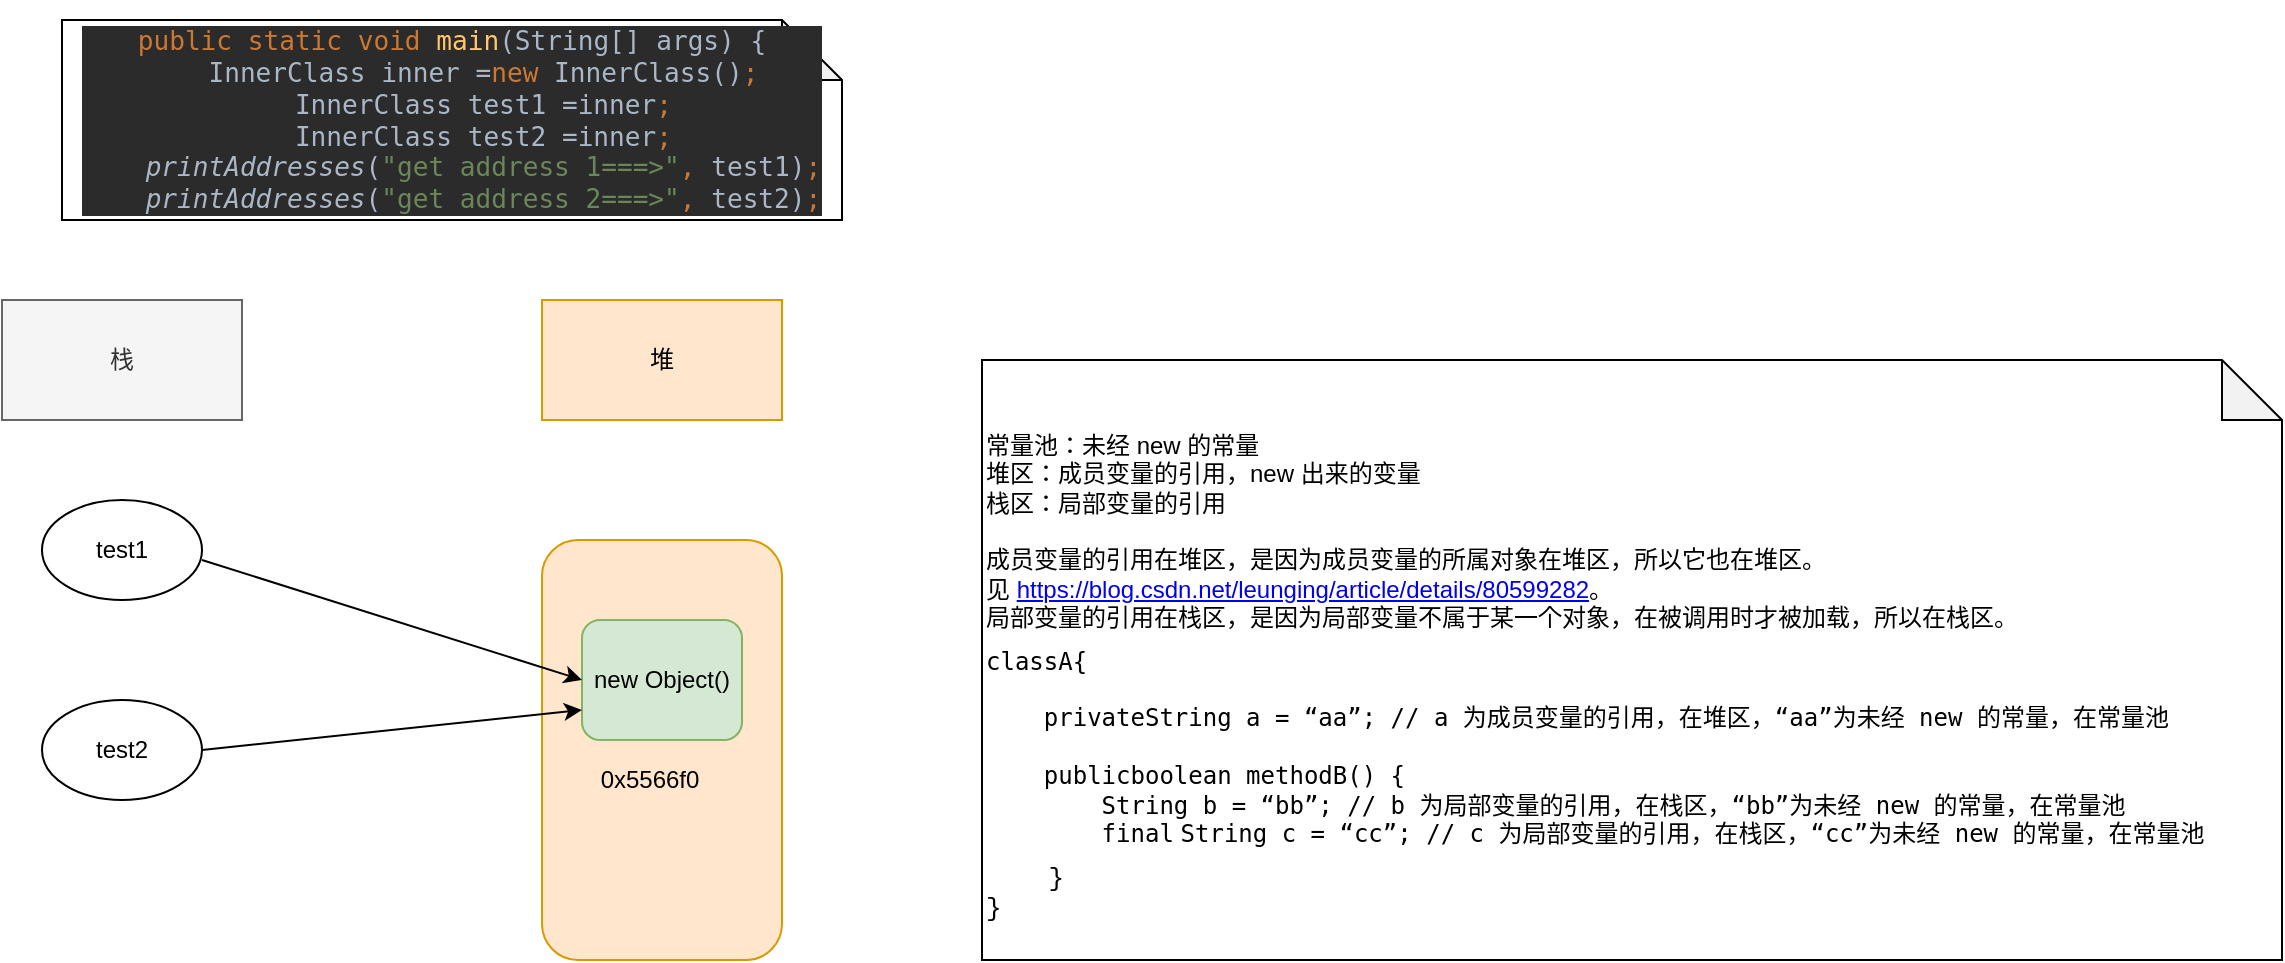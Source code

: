 <mxfile version="14.5.10" type="github"><diagram id="aO3aE-qp0x0GSmtwyqZa" name="第 1 页"><mxGraphModel dx="901" dy="588" grid="1" gridSize="10" guides="1" tooltips="1" connect="1" arrows="1" fold="1" page="1" pageScale="1" pageWidth="827" pageHeight="1169" math="0" shadow="0"><root><mxCell id="0"/><mxCell id="1" parent="0"/><mxCell id="f5aYokCF1OQvuOD5K8q7-1" value="栈" style="rounded=0;whiteSpace=wrap;html=1;fillColor=#f5f5f5;strokeColor=#666666;fontColor=#333333;" vertex="1" parent="1"><mxGeometry x="90" y="150" width="120" height="60" as="geometry"/></mxCell><mxCell id="f5aYokCF1OQvuOD5K8q7-2" value="堆" style="rounded=0;whiteSpace=wrap;html=1;fillColor=#ffe6cc;strokeColor=#d79b00;" vertex="1" parent="1"><mxGeometry x="360" y="150" width="120" height="60" as="geometry"/></mxCell><mxCell id="f5aYokCF1OQvuOD5K8q7-4" value="" style="rounded=1;whiteSpace=wrap;html=1;fillColor=#ffe6cc;strokeColor=#d79b00;" vertex="1" parent="1"><mxGeometry x="360" y="270" width="120" height="210" as="geometry"/></mxCell><mxCell id="f5aYokCF1OQvuOD5K8q7-5" value="new Object()" style="rounded=1;whiteSpace=wrap;html=1;fillColor=#d5e8d4;strokeColor=#82b366;" vertex="1" parent="1"><mxGeometry x="380" y="310" width="80" height="60" as="geometry"/></mxCell><mxCell id="f5aYokCF1OQvuOD5K8q7-6" value="0x5566f0" style="text;html=1;strokeColor=none;fillColor=none;align=center;verticalAlign=middle;whiteSpace=wrap;rounded=0;" vertex="1" parent="1"><mxGeometry x="394" y="380" width="40" height="20" as="geometry"/></mxCell><mxCell id="f5aYokCF1OQvuOD5K8q7-7" value="&lt;br&gt;&lt;br&gt;&lt;div style=&quot;vertical-align: baseline&quot;&gt;常量池：未经 new 的常量  &lt;/div&gt; &lt;div style=&quot;vertical-align: baseline&quot;&gt;  堆区：成员变量的引用，new 出来的变量  &lt;/div&gt; &lt;div style=&quot;vertical-align: baseline&quot;&gt;  栈区：局部变量的引用  &lt;/div&gt; &lt;div style=&quot;vertical-align: baseline&quot;&gt;  &lt;br&gt; &lt;/div&gt; &lt;div style=&quot;vertical-align: baseline&quot;&gt;  成员变量的引用在堆区，是因为成员变量的所属对象在堆区，所以它也在堆区。见&amp;nbsp;&lt;a href=&quot;https://blog.csdn.net/leunging/article/details/80599282&quot; target=&quot;_blank&quot;&gt;https://blog.csdn.net/leunging/article/details/80599282&lt;/a&gt;。 &lt;/div&gt; &lt;div style=&quot;vertical-align: baseline&quot;&gt;  局部变量的引用在栈区，是因为局部变量不属于某一个对象，在被调用时才被加载，所以在栈区。&lt;/div&gt;&lt;div&gt;&lt;div id=&quot;highlighter_938228500350&quot; class=&quot;nc-syntaxhighlighter&quot;&gt;&lt;div class=&quot;syntaxhighlighter  java&quot;&gt;&lt;table border=&quot;0&quot; cellpadding=&quot;0&quot; cellspacing=&quot;0&quot;&gt;&lt;tbody&gt;&lt;tr&gt;&lt;td class=&quot;gutter&quot;&gt;&lt;div class=&quot;line number1 index0 alt2&quot;&gt;&lt;br&gt;&lt;/div&gt;&lt;div class=&quot;line number2 index1 alt1&quot;&gt;&lt;br&gt;&lt;/div&gt;&lt;div class=&quot;line number3 index2 alt2&quot;&gt;&lt;br&gt;&lt;/div&gt;&lt;div class=&quot;line number5 index4 alt2&quot;&gt;&lt;br&gt;&lt;/div&gt;&lt;div class=&quot;line number6 index5 alt1&quot;&gt;&lt;br&gt;&lt;/div&gt;&lt;div class=&quot;line number7 index6 alt2&quot;&gt;&lt;br&gt;&lt;/div&gt;&lt;div class=&quot;line number8 index7 alt1&quot;&gt;&lt;br&gt;&lt;/div&gt;&lt;div class=&quot;line number9 index8 alt2&quot;&gt;&lt;br&gt;&lt;/div&gt;&lt;/td&gt;&lt;td class=&quot;code&quot;&gt;&lt;div class=&quot;container&quot;&gt;&lt;div class=&quot;line number1 index0 alt2&quot;&gt;&lt;code class=&quot;java plain&quot;&gt;classA{&lt;/code&gt;&lt;/div&gt;&lt;div class=&quot;line number2 index1 alt1&quot;&gt;&amp;nbsp;&lt;/div&gt;&lt;div class=&quot;line number3 index2 alt2&quot;&gt;&lt;code class=&quot;java spaces&quot;&gt;&amp;nbsp;&amp;nbsp;&amp;nbsp;&amp;nbsp;&lt;/code&gt;&lt;code class=&quot;java plain&quot;&gt;privateString a = “aa”; &lt;/code&gt;&lt;code class=&quot;java comments&quot;&gt;// a 为成员变量的引用，在堆区，“aa”为未经 new 的常量，在常量池&lt;/code&gt;&lt;/div&gt;&lt;div class=&quot;line number4 index3 alt1&quot;&gt;&amp;nbsp;&lt;/div&gt;&lt;div class=&quot;line number5 index4 alt2&quot;&gt;&lt;code class=&quot;java spaces&quot;&gt;&amp;nbsp;&amp;nbsp;&amp;nbsp;&amp;nbsp;&lt;/code&gt;&lt;code class=&quot;java plain&quot;&gt;publicboolean methodB() {&lt;/code&gt;&lt;/div&gt;&lt;div class=&quot;line number6 index5 alt1&quot;&gt;&lt;code class=&quot;java spaces&quot;&gt;&amp;nbsp;&amp;nbsp;&amp;nbsp;&amp;nbsp;&amp;nbsp;&amp;nbsp;&amp;nbsp;&amp;nbsp;&lt;/code&gt;&lt;code class=&quot;java plain&quot;&gt;String b = “bb”; &lt;/code&gt;&lt;code class=&quot;java comments&quot;&gt;// b 为局部变量的引用，在栈区，“bb”为未经 new 的常量，在常量池&lt;/code&gt;&lt;/div&gt;&lt;div class=&quot;line number7 index6 alt2&quot;&gt;&lt;code class=&quot;java spaces&quot;&gt;&amp;nbsp;&amp;nbsp;&amp;nbsp;&amp;nbsp;&amp;nbsp;&amp;nbsp;&amp;nbsp;&amp;nbsp;&lt;/code&gt;&lt;code class=&quot;java keyword&quot;&gt;final&lt;/code&gt; &lt;code class=&quot;java plain&quot;&gt;String c = “cc”; &lt;/code&gt;&lt;code class=&quot;java comments&quot;&gt;// c 为局部变量的引用，在栈区，“cc”为未经 new 的常量，在常量池&lt;/code&gt;&lt;/div&gt;&lt;/div&gt;&lt;/td&gt;&lt;/tr&gt;&lt;/tbody&gt;&lt;/table&gt;&lt;span style=&quot;font-family: &amp;#34;monaco&amp;#34; , &amp;#34;menlo&amp;#34; , &amp;#34;consolas&amp;#34; , &amp;#34;courier new&amp;#34; , monospace ; font-size: 13px ; background-color: rgb(255 , 255 , 255)&quot;&gt;&amp;nbsp; &amp;nbsp; }&lt;/span&gt;&lt;br&gt;&lt;/div&gt;&lt;div class=&quot;syntaxhighlighter  java&quot;&gt;&lt;span style=&quot;font-family: &amp;#34;monaco&amp;#34; , &amp;#34;menlo&amp;#34; , &amp;#34;consolas&amp;#34; , &amp;#34;courier new&amp;#34; , monospace ; font-size: 13px ; background-color: rgb(255 , 255 , 255)&quot;&gt;}&lt;/span&gt;&lt;span style=&quot;font-family: &amp;#34;monaco&amp;#34; , &amp;#34;menlo&amp;#34; , &amp;#34;consolas&amp;#34; , &amp;#34;courier new&amp;#34; , monospace ; font-size: 13px ; background-color: rgb(255 , 255 , 255)&quot;&gt;&lt;br&gt;&lt;/span&gt;&lt;/div&gt;&lt;/div&gt;&lt;/div&gt;" style="shape=note;whiteSpace=wrap;html=1;backgroundOutline=1;darkOpacity=0.05;align=left;verticalAlign=top;" vertex="1" parent="1"><mxGeometry x="580" y="180" width="650" height="300" as="geometry"/></mxCell><mxCell id="f5aYokCF1OQvuOD5K8q7-8" value="" style="endArrow=classic;html=1;entryX=0;entryY=0.5;entryDx=0;entryDy=0;" edge="1" parent="1" target="f5aYokCF1OQvuOD5K8q7-5"><mxGeometry width="50" height="50" relative="1" as="geometry"><mxPoint x="190" y="280" as="sourcePoint"/><mxPoint x="230" y="320" as="targetPoint"/></mxGeometry></mxCell><mxCell id="f5aYokCF1OQvuOD5K8q7-10" value="test1" style="ellipse;whiteSpace=wrap;html=1;" vertex="1" parent="1"><mxGeometry x="110" y="250" width="80" height="50" as="geometry"/></mxCell><mxCell id="f5aYokCF1OQvuOD5K8q7-11" value="test2" style="ellipse;whiteSpace=wrap;html=1;" vertex="1" parent="1"><mxGeometry x="110" y="350" width="80" height="50" as="geometry"/></mxCell><mxCell id="f5aYokCF1OQvuOD5K8q7-12" value="" style="endArrow=classic;html=1;exitX=1;exitY=0.5;exitDx=0;exitDy=0;entryX=0;entryY=0.75;entryDx=0;entryDy=0;" edge="1" parent="1" source="f5aYokCF1OQvuOD5K8q7-11" target="f5aYokCF1OQvuOD5K8q7-5"><mxGeometry width="50" height="50" relative="1" as="geometry"><mxPoint x="210" y="400" as="sourcePoint"/><mxPoint x="260" y="350" as="targetPoint"/></mxGeometry></mxCell><mxCell id="f5aYokCF1OQvuOD5K8q7-13" value="&lt;pre style=&quot;background-color: #2b2b2b ; color: #a9b7c6 ; font-family: &amp;#34;jetbrains mono&amp;#34; , monospace ; font-size: 9.8pt&quot;&gt;&lt;span style=&quot;color: #cc7832&quot;&gt;public static void &lt;/span&gt;&lt;span style=&quot;color: #ffc66d&quot;&gt;main&lt;/span&gt;(String[] args) {&lt;br&gt;    InnerClass inner =&lt;span style=&quot;color: #cc7832&quot;&gt;new &lt;/span&gt;InnerClass()&lt;span style=&quot;color: #cc7832&quot;&gt;;&lt;br&gt;&lt;/span&gt;&lt;span style=&quot;color: #cc7832&quot;&gt;    &lt;/span&gt;InnerClass test1 =inner&lt;span style=&quot;color: #cc7832&quot;&gt;;&lt;br&gt;&lt;/span&gt;&lt;span style=&quot;color: #cc7832&quot;&gt;    &lt;/span&gt;InnerClass test2 =inner&lt;span style=&quot;color: #cc7832&quot;&gt;;&lt;br&gt;&lt;/span&gt;&lt;span style=&quot;color: #cc7832&quot;&gt;    &lt;/span&gt;&lt;span style=&quot;font-style: italic&quot;&gt;printAddresses&lt;/span&gt;(&lt;span style=&quot;color: #6a8759&quot;&gt;&quot;get address 1===&amp;gt;&quot;&lt;/span&gt;&lt;span style=&quot;color: #cc7832&quot;&gt;, &lt;/span&gt;test1)&lt;span style=&quot;color: #cc7832&quot;&gt;;&lt;br&gt;&lt;/span&gt;&lt;span style=&quot;color: #cc7832&quot;&gt;    &lt;/span&gt;&lt;span style=&quot;font-style: italic&quot;&gt;printAddresses&lt;/span&gt;(&lt;span style=&quot;color: #6a8759&quot;&gt;&quot;get address 2===&amp;gt;&quot;&lt;/span&gt;&lt;span style=&quot;color: #cc7832&quot;&gt;, &lt;/span&gt;test2)&lt;span style=&quot;color: #cc7832&quot;&gt;;&lt;/span&gt;&lt;/pre&gt;" style="shape=note;whiteSpace=wrap;html=1;backgroundOutline=1;darkOpacity=0.05;" vertex="1" parent="1"><mxGeometry x="120" y="10" width="390" height="100" as="geometry"/></mxCell></root></mxGraphModel></diagram></mxfile>